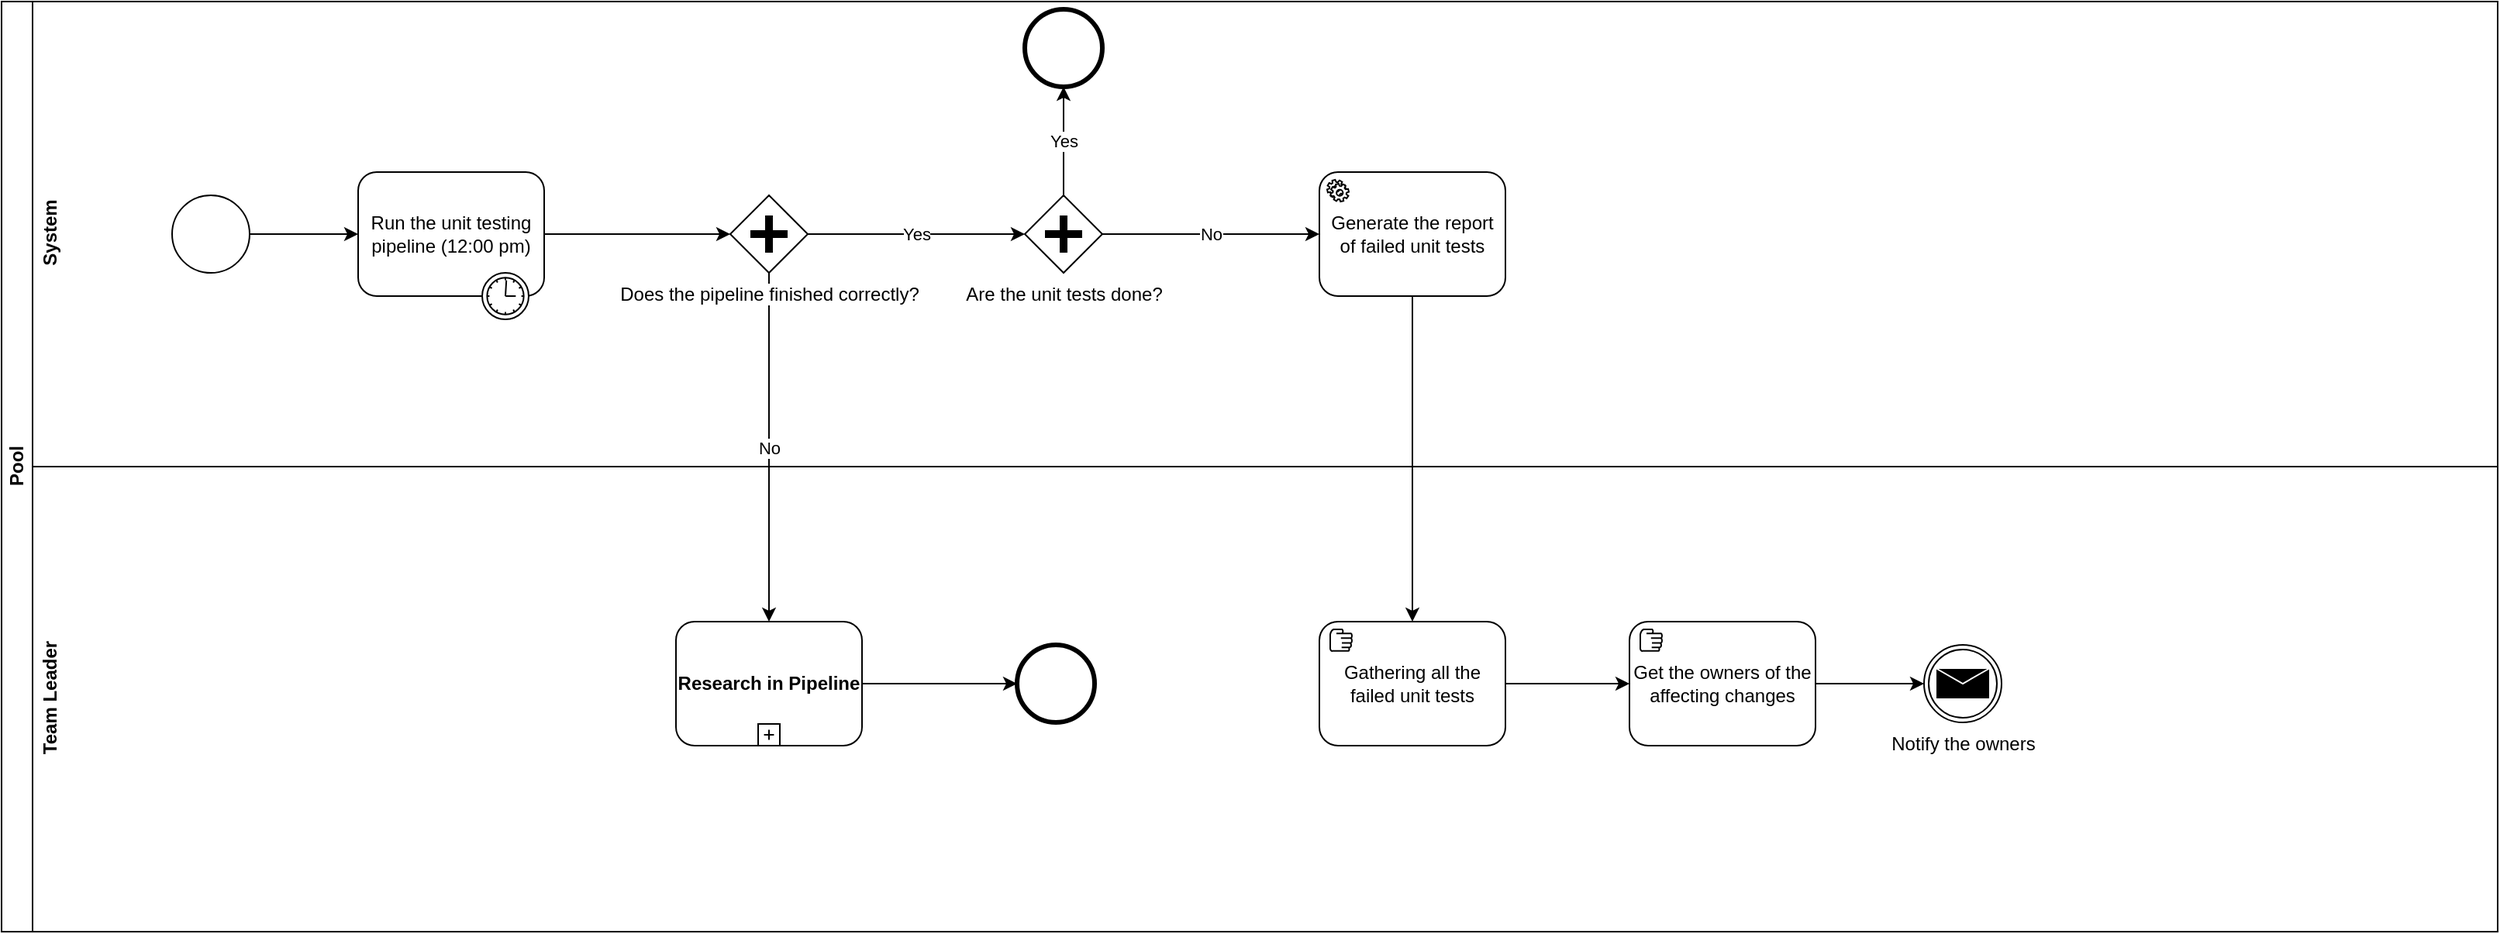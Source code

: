 <mxfile version="10.6.7" type="github"><diagram id="2OYAaO8CSUzoJcsiflxY" name="Page-1"><mxGraphModel dx="2204" dy="1897" grid="1" gridSize="10" guides="1" tooltips="1" connect="1" arrows="1" fold="1" page="1" pageScale="1" pageWidth="850" pageHeight="1100" math="0" shadow="0"><root><mxCell id="0"/><mxCell id="1" parent="0"/><mxCell id="OsNO9fkk1bKZkx-8VxTb-1" value="Pool" style="swimlane;html=1;horizontal=0;startSize=20;" parent="1" vertex="1"><mxGeometry x="-230" y="-30" width="1610" height="600" as="geometry"/></mxCell><mxCell id="OsNO9fkk1bKZkx-8VxTb-4" value="System" style="swimlane;html=1;horizontal=0;swimlaneLine=0;startSize=23;" parent="OsNO9fkk1bKZkx-8VxTb-1" vertex="1"><mxGeometry x="20" width="1590" height="300" as="geometry"/></mxCell><mxCell id="OsNO9fkk1bKZkx-8VxTb-5" value="Team Leader" style="swimlane;html=1;horizontal=0;swimlaneLine=0;" parent="OsNO9fkk1bKZkx-8VxTb-4" vertex="1"><mxGeometry y="300" width="1590" height="300" as="geometry"/></mxCell><mxCell id="OsNO9fkk1bKZkx-8VxTb-22" style="edgeStyle=orthogonalEdgeStyle;rounded=0;orthogonalLoop=1;jettySize=auto;html=1;exitX=1;exitY=0.5;exitDx=0;exitDy=0;entryX=0;entryY=0.5;entryDx=0;entryDy=0;" parent="OsNO9fkk1bKZkx-8VxTb-5" source="OsNO9fkk1bKZkx-8VxTb-17" target="OsNO9fkk1bKZkx-8VxTb-21" edge="1"><mxGeometry relative="1" as="geometry"/></mxCell><mxCell id="OsNO9fkk1bKZkx-8VxTb-17" value="&lt;b&gt;Research in Pipeline&lt;/b&gt;" style="html=1;whiteSpace=wrap;rounded=1;" parent="OsNO9fkk1bKZkx-8VxTb-5" vertex="1"><mxGeometry x="415" y="100" width="120" height="80" as="geometry"/></mxCell><mxCell id="OsNO9fkk1bKZkx-8VxTb-18" value="" style="html=1;shape=plus;outlineConnect=0;" parent="OsNO9fkk1bKZkx-8VxTb-17" vertex="1"><mxGeometry x="0.5" y="1" width="14" height="14" relative="1" as="geometry"><mxPoint x="-7" y="-14" as="offset"/></mxGeometry></mxCell><mxCell id="OsNO9fkk1bKZkx-8VxTb-21" value="" style="shape=mxgraph.bpmn.shape;html=1;verticalLabelPosition=bottom;labelBackgroundColor=#ffffff;verticalAlign=top;align=center;perimeter=ellipsePerimeter;outlineConnect=0;outline=end;symbol=general;" parent="OsNO9fkk1bKZkx-8VxTb-5" vertex="1"><mxGeometry x="635" y="115" width="50" height="50" as="geometry"/></mxCell><mxCell id="7t7-LSTxfhIKumiqn1bJ-3" style="edgeStyle=orthogonalEdgeStyle;rounded=0;orthogonalLoop=1;jettySize=auto;html=1;exitX=1;exitY=0.5;exitDx=0;exitDy=0;entryX=0;entryY=0.5;entryDx=0;entryDy=0;" edge="1" parent="OsNO9fkk1bKZkx-8VxTb-5" source="OsNO9fkk1bKZkx-8VxTb-27" target="7t7-LSTxfhIKumiqn1bJ-1"><mxGeometry relative="1" as="geometry"/></mxCell><mxCell id="OsNO9fkk1bKZkx-8VxTb-27" value="Gathering all the failed unit tests" style="shape=ext;rounded=1;html=1;whiteSpace=wrap;" parent="OsNO9fkk1bKZkx-8VxTb-5" vertex="1"><mxGeometry x="830" y="100" width="120" height="80" as="geometry"/></mxCell><mxCell id="OsNO9fkk1bKZkx-8VxTb-33" value="" style="shape=mxgraph.bpmn.manual_task;html=1;outlineConnect=0;" parent="OsNO9fkk1bKZkx-8VxTb-5" vertex="1"><mxGeometry x="837" y="105" width="14" height="14" as="geometry"/></mxCell><mxCell id="7t7-LSTxfhIKumiqn1bJ-5" style="edgeStyle=orthogonalEdgeStyle;rounded=0;orthogonalLoop=1;jettySize=auto;html=1;exitX=1;exitY=0.5;exitDx=0;exitDy=0;" edge="1" parent="OsNO9fkk1bKZkx-8VxTb-5" source="7t7-LSTxfhIKumiqn1bJ-1" target="7t7-LSTxfhIKumiqn1bJ-4"><mxGeometry relative="1" as="geometry"/></mxCell><mxCell id="7t7-LSTxfhIKumiqn1bJ-1" value="Get the owners of the affecting changes" style="shape=ext;rounded=1;html=1;whiteSpace=wrap;" vertex="1" parent="OsNO9fkk1bKZkx-8VxTb-5"><mxGeometry x="1030" y="100" width="120" height="80" as="geometry"/></mxCell><mxCell id="7t7-LSTxfhIKumiqn1bJ-2" value="" style="shape=mxgraph.bpmn.manual_task;html=1;outlineConnect=0;" vertex="1" parent="OsNO9fkk1bKZkx-8VxTb-5"><mxGeometry x="1037" y="105" width="14" height="14" as="geometry"/></mxCell><mxCell id="7t7-LSTxfhIKumiqn1bJ-4" value="Notify the owners" style="shape=mxgraph.bpmn.shape;html=1;verticalLabelPosition=bottom;labelBackgroundColor=#ffffff;verticalAlign=top;align=center;perimeter=ellipsePerimeter;outlineConnect=0;outline=throwing;symbol=message;" vertex="1" parent="OsNO9fkk1bKZkx-8VxTb-5"><mxGeometry x="1220" y="115" width="50" height="50" as="geometry"/></mxCell><mxCell id="OsNO9fkk1bKZkx-8VxTb-15" style="edgeStyle=orthogonalEdgeStyle;rounded=0;orthogonalLoop=1;jettySize=auto;html=1;exitX=1;exitY=0.5;exitDx=0;exitDy=0;entryX=0;entryY=0.5;entryDx=0;entryDy=0;" parent="OsNO9fkk1bKZkx-8VxTb-4" source="OsNO9fkk1bKZkx-8VxTb-6" target="OsNO9fkk1bKZkx-8VxTb-13" edge="1"><mxGeometry relative="1" as="geometry"/></mxCell><mxCell id="OsNO9fkk1bKZkx-8VxTb-6" value="" style="shape=mxgraph.bpmn.shape;html=1;verticalLabelPosition=bottom;labelBackgroundColor=#ffffff;verticalAlign=top;align=center;perimeter=ellipsePerimeter;outlineConnect=0;outline=standard;symbol=general;" parent="OsNO9fkk1bKZkx-8VxTb-4" vertex="1"><mxGeometry x="90" y="125" width="50" height="50" as="geometry"/></mxCell><mxCell id="OsNO9fkk1bKZkx-8VxTb-20" value="No" style="edgeStyle=orthogonalEdgeStyle;rounded=0;orthogonalLoop=1;jettySize=auto;html=1;exitX=0.5;exitY=1;exitDx=0;exitDy=0;" parent="OsNO9fkk1bKZkx-8VxTb-4" source="OsNO9fkk1bKZkx-8VxTb-11" target="OsNO9fkk1bKZkx-8VxTb-17" edge="1"><mxGeometry relative="1" as="geometry"/></mxCell><mxCell id="OsNO9fkk1bKZkx-8VxTb-24" value="Yes" style="edgeStyle=orthogonalEdgeStyle;rounded=0;orthogonalLoop=1;jettySize=auto;html=1;exitX=1;exitY=0.5;exitDx=0;exitDy=0;entryX=0;entryY=0.5;entryDx=0;entryDy=0;" parent="OsNO9fkk1bKZkx-8VxTb-4" source="OsNO9fkk1bKZkx-8VxTb-11" target="OsNO9fkk1bKZkx-8VxTb-23" edge="1"><mxGeometry relative="1" as="geometry"/></mxCell><mxCell id="OsNO9fkk1bKZkx-8VxTb-11" value="Does the pipeline finished correctly?" style="shape=mxgraph.bpmn.shape;html=1;verticalLabelPosition=bottom;labelBackgroundColor=#ffffff;verticalAlign=top;align=center;perimeter=rhombusPerimeter;background=gateway;outlineConnect=0;outline=none;symbol=parallelGw;" parent="OsNO9fkk1bKZkx-8VxTb-4" vertex="1"><mxGeometry x="450" y="125" width="50" height="50" as="geometry"/></mxCell><mxCell id="OsNO9fkk1bKZkx-8VxTb-16" style="edgeStyle=orthogonalEdgeStyle;rounded=0;orthogonalLoop=1;jettySize=auto;html=1;exitX=1;exitY=0.5;exitDx=0;exitDy=0;entryX=0;entryY=0.5;entryDx=0;entryDy=0;" parent="OsNO9fkk1bKZkx-8VxTb-4" source="OsNO9fkk1bKZkx-8VxTb-13" target="OsNO9fkk1bKZkx-8VxTb-11" edge="1"><mxGeometry relative="1" as="geometry"/></mxCell><mxCell id="OsNO9fkk1bKZkx-8VxTb-13" value="Run the unit testing pipeline (12:00 pm)" style="html=1;whiteSpace=wrap;rounded=1;" parent="OsNO9fkk1bKZkx-8VxTb-4" vertex="1"><mxGeometry x="210" y="110" width="120" height="80" as="geometry"/></mxCell><mxCell id="OsNO9fkk1bKZkx-8VxTb-14" value="" style="shape=mxgraph.bpmn.timer_start;perimeter=ellipsePerimeter;html=1;verticalLabelPosition=bottom;labelBackgroundColor=#ffffff;verticalAlign=top;outlineConnect=0;" parent="OsNO9fkk1bKZkx-8VxTb-13" vertex="1"><mxGeometry x="1" y="1" width="30" height="30" relative="1" as="geometry"><mxPoint x="-40" y="-15" as="offset"/></mxGeometry></mxCell><mxCell id="OsNO9fkk1bKZkx-8VxTb-26" value="Yes" style="edgeStyle=orthogonalEdgeStyle;rounded=0;orthogonalLoop=1;jettySize=auto;html=1;exitX=0.5;exitY=0;exitDx=0;exitDy=0;entryX=0.5;entryY=1;entryDx=0;entryDy=0;" parent="OsNO9fkk1bKZkx-8VxTb-4" source="OsNO9fkk1bKZkx-8VxTb-23" target="OsNO9fkk1bKZkx-8VxTb-25" edge="1"><mxGeometry relative="1" as="geometry"/></mxCell><mxCell id="OsNO9fkk1bKZkx-8VxTb-31" value="No" style="edgeStyle=orthogonalEdgeStyle;rounded=0;orthogonalLoop=1;jettySize=auto;html=1;exitX=1;exitY=0.5;exitDx=0;exitDy=0;entryX=0;entryY=0.5;entryDx=0;entryDy=0;" parent="OsNO9fkk1bKZkx-8VxTb-4" source="OsNO9fkk1bKZkx-8VxTb-23" target="OsNO9fkk1bKZkx-8VxTb-30" edge="1"><mxGeometry relative="1" as="geometry"/></mxCell><mxCell id="OsNO9fkk1bKZkx-8VxTb-23" value="Are the unit tests done?" style="shape=mxgraph.bpmn.shape;html=1;verticalLabelPosition=bottom;labelBackgroundColor=#ffffff;verticalAlign=top;align=center;perimeter=rhombusPerimeter;background=gateway;outlineConnect=0;outline=none;symbol=parallelGw;" parent="OsNO9fkk1bKZkx-8VxTb-4" vertex="1"><mxGeometry x="640" y="125" width="50" height="50" as="geometry"/></mxCell><mxCell id="OsNO9fkk1bKZkx-8VxTb-25" value="" style="shape=mxgraph.bpmn.shape;html=1;verticalLabelPosition=bottom;labelBackgroundColor=#ffffff;verticalAlign=top;align=center;perimeter=ellipsePerimeter;outlineConnect=0;outline=end;symbol=general;" parent="OsNO9fkk1bKZkx-8VxTb-4" vertex="1"><mxGeometry x="640" y="5" width="50" height="50" as="geometry"/></mxCell><mxCell id="OsNO9fkk1bKZkx-8VxTb-34" style="edgeStyle=orthogonalEdgeStyle;rounded=0;orthogonalLoop=1;jettySize=auto;html=1;exitX=0.5;exitY=1;exitDx=0;exitDy=0;entryX=0.5;entryY=0;entryDx=0;entryDy=0;" parent="OsNO9fkk1bKZkx-8VxTb-4" source="OsNO9fkk1bKZkx-8VxTb-30" target="OsNO9fkk1bKZkx-8VxTb-27" edge="1"><mxGeometry relative="1" as="geometry"/></mxCell><mxCell id="OsNO9fkk1bKZkx-8VxTb-30" value="Generate the report of failed unit tests" style="shape=ext;rounded=1;html=1;whiteSpace=wrap;" parent="OsNO9fkk1bKZkx-8VxTb-4" vertex="1"><mxGeometry x="830" y="110" width="120" height="80" as="geometry"/></mxCell><mxCell id="OsNO9fkk1bKZkx-8VxTb-32" value="" style="shape=mxgraph.bpmn.service_task;html=1;outlineConnect=0;" parent="OsNO9fkk1bKZkx-8VxTb-4" vertex="1"><mxGeometry x="835" y="115" width="14" height="14" as="geometry"/></mxCell></root></mxGraphModel></diagram></mxfile>